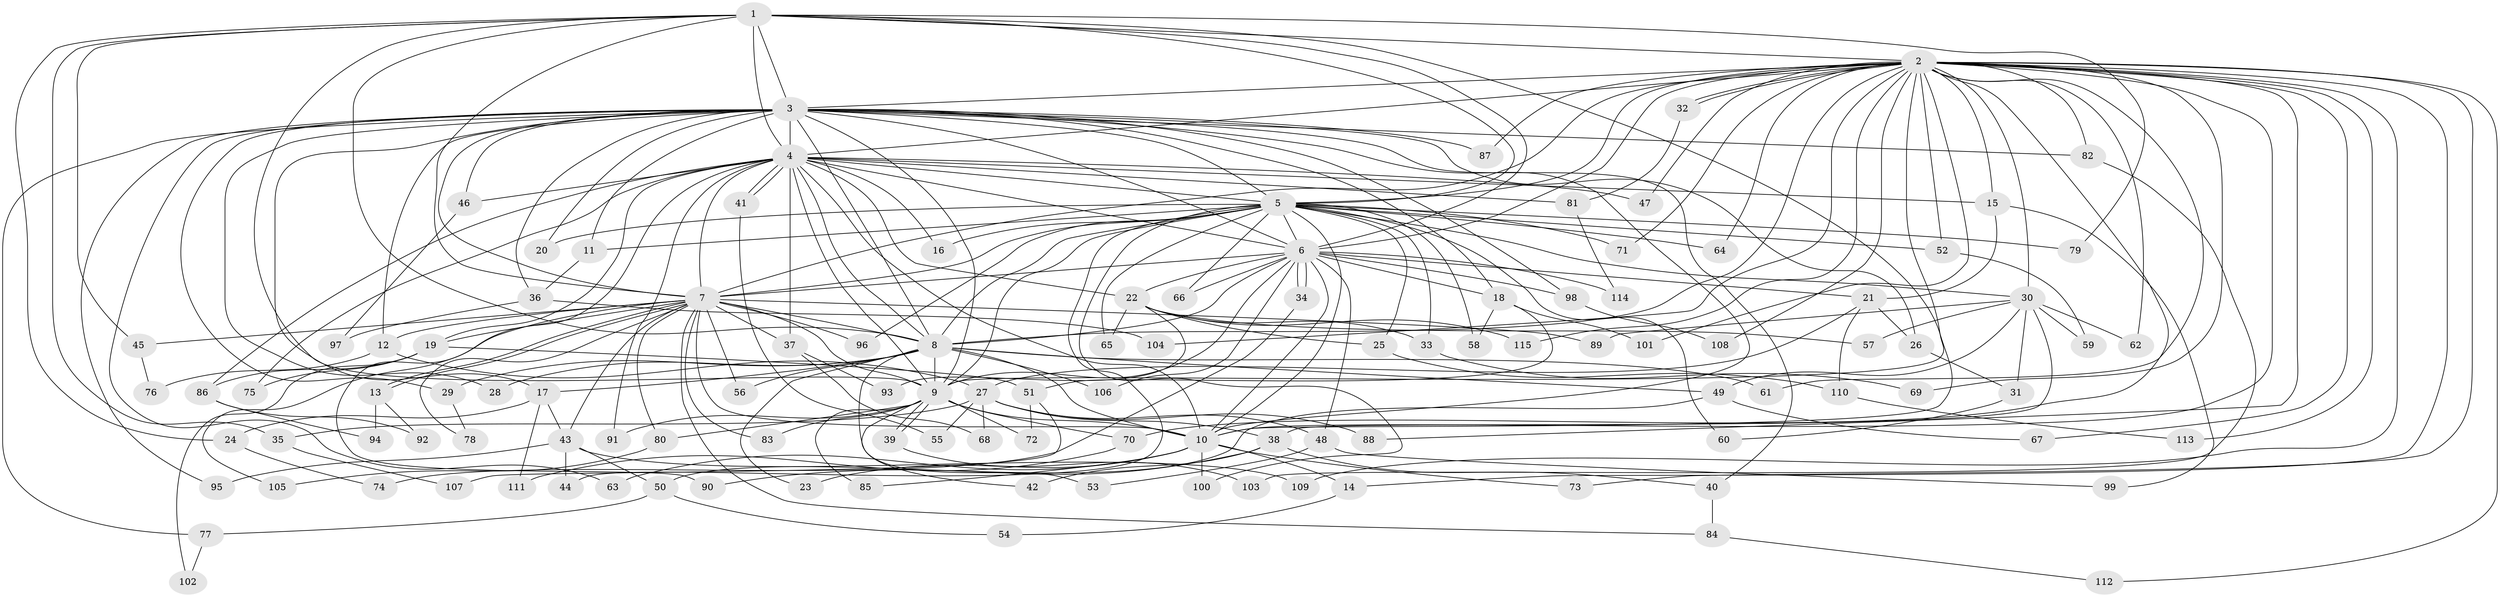 // coarse degree distribution, {13: 0.022222222222222223, 31: 0.011111111111111112, 25: 0.022222222222222223, 22: 0.011111111111111112, 24: 0.011111111111111112, 18: 0.011111111111111112, 17: 0.011111111111111112, 16: 0.011111111111111112, 4: 0.1, 3: 0.17777777777777778, 2: 0.5111111111111111, 5: 0.03333333333333333, 6: 0.022222222222222223, 8: 0.03333333333333333, 9: 0.011111111111111112}
// Generated by graph-tools (version 1.1) at 2025/23/03/03/25 07:23:37]
// undirected, 115 vertices, 255 edges
graph export_dot {
graph [start="1"]
  node [color=gray90,style=filled];
  1;
  2;
  3;
  4;
  5;
  6;
  7;
  8;
  9;
  10;
  11;
  12;
  13;
  14;
  15;
  16;
  17;
  18;
  19;
  20;
  21;
  22;
  23;
  24;
  25;
  26;
  27;
  28;
  29;
  30;
  31;
  32;
  33;
  34;
  35;
  36;
  37;
  38;
  39;
  40;
  41;
  42;
  43;
  44;
  45;
  46;
  47;
  48;
  49;
  50;
  51;
  52;
  53;
  54;
  55;
  56;
  57;
  58;
  59;
  60;
  61;
  62;
  63;
  64;
  65;
  66;
  67;
  68;
  69;
  70;
  71;
  72;
  73;
  74;
  75;
  76;
  77;
  78;
  79;
  80;
  81;
  82;
  83;
  84;
  85;
  86;
  87;
  88;
  89;
  90;
  91;
  92;
  93;
  94;
  95;
  96;
  97;
  98;
  99;
  100;
  101;
  102;
  103;
  104;
  105;
  106;
  107;
  108;
  109;
  110;
  111;
  112;
  113;
  114;
  115;
  1 -- 2;
  1 -- 3;
  1 -- 4;
  1 -- 5;
  1 -- 6;
  1 -- 7;
  1 -- 8;
  1 -- 9;
  1 -- 10;
  1 -- 24;
  1 -- 35;
  1 -- 45;
  1 -- 79;
  2 -- 3;
  2 -- 4;
  2 -- 5;
  2 -- 6;
  2 -- 7;
  2 -- 8;
  2 -- 9;
  2 -- 10;
  2 -- 14;
  2 -- 15;
  2 -- 30;
  2 -- 32;
  2 -- 32;
  2 -- 47;
  2 -- 52;
  2 -- 61;
  2 -- 62;
  2 -- 64;
  2 -- 67;
  2 -- 69;
  2 -- 70;
  2 -- 71;
  2 -- 73;
  2 -- 82;
  2 -- 87;
  2 -- 88;
  2 -- 101;
  2 -- 104;
  2 -- 108;
  2 -- 109;
  2 -- 112;
  2 -- 113;
  2 -- 115;
  3 -- 4;
  3 -- 5;
  3 -- 6;
  3 -- 7;
  3 -- 8;
  3 -- 9;
  3 -- 10;
  3 -- 11;
  3 -- 12;
  3 -- 17;
  3 -- 18;
  3 -- 20;
  3 -- 26;
  3 -- 28;
  3 -- 29;
  3 -- 36;
  3 -- 40;
  3 -- 46;
  3 -- 63;
  3 -- 77;
  3 -- 82;
  3 -- 87;
  3 -- 95;
  3 -- 98;
  4 -- 5;
  4 -- 6;
  4 -- 7;
  4 -- 8;
  4 -- 9;
  4 -- 10;
  4 -- 15;
  4 -- 16;
  4 -- 19;
  4 -- 22;
  4 -- 37;
  4 -- 41;
  4 -- 41;
  4 -- 46;
  4 -- 47;
  4 -- 75;
  4 -- 81;
  4 -- 86;
  4 -- 90;
  4 -- 91;
  5 -- 6;
  5 -- 7;
  5 -- 8;
  5 -- 9;
  5 -- 10;
  5 -- 11;
  5 -- 16;
  5 -- 20;
  5 -- 25;
  5 -- 30;
  5 -- 33;
  5 -- 44;
  5 -- 52;
  5 -- 58;
  5 -- 60;
  5 -- 64;
  5 -- 65;
  5 -- 66;
  5 -- 71;
  5 -- 79;
  5 -- 96;
  5 -- 100;
  6 -- 7;
  6 -- 8;
  6 -- 9;
  6 -- 10;
  6 -- 18;
  6 -- 21;
  6 -- 22;
  6 -- 34;
  6 -- 34;
  6 -- 48;
  6 -- 66;
  6 -- 98;
  6 -- 106;
  6 -- 114;
  7 -- 8;
  7 -- 9;
  7 -- 10;
  7 -- 12;
  7 -- 13;
  7 -- 13;
  7 -- 19;
  7 -- 37;
  7 -- 43;
  7 -- 45;
  7 -- 56;
  7 -- 78;
  7 -- 80;
  7 -- 83;
  7 -- 84;
  7 -- 89;
  7 -- 96;
  7 -- 105;
  8 -- 9;
  8 -- 10;
  8 -- 17;
  8 -- 23;
  8 -- 28;
  8 -- 29;
  8 -- 49;
  8 -- 53;
  8 -- 56;
  8 -- 61;
  8 -- 106;
  9 -- 10;
  9 -- 39;
  9 -- 39;
  9 -- 42;
  9 -- 70;
  9 -- 72;
  9 -- 80;
  9 -- 83;
  9 -- 85;
  9 -- 91;
  10 -- 14;
  10 -- 23;
  10 -- 63;
  10 -- 73;
  10 -- 85;
  10 -- 100;
  11 -- 36;
  12 -- 27;
  12 -- 76;
  13 -- 92;
  13 -- 94;
  14 -- 54;
  15 -- 21;
  15 -- 99;
  17 -- 24;
  17 -- 43;
  17 -- 111;
  18 -- 51;
  18 -- 58;
  18 -- 101;
  19 -- 51;
  19 -- 75;
  19 -- 86;
  19 -- 102;
  21 -- 26;
  21 -- 27;
  21 -- 110;
  22 -- 25;
  22 -- 33;
  22 -- 57;
  22 -- 65;
  22 -- 93;
  22 -- 115;
  24 -- 74;
  25 -- 110;
  26 -- 31;
  27 -- 35;
  27 -- 38;
  27 -- 48;
  27 -- 55;
  27 -- 68;
  27 -- 88;
  29 -- 78;
  30 -- 31;
  30 -- 38;
  30 -- 49;
  30 -- 57;
  30 -- 59;
  30 -- 62;
  30 -- 89;
  31 -- 60;
  32 -- 81;
  33 -- 69;
  34 -- 74;
  35 -- 107;
  36 -- 97;
  36 -- 104;
  37 -- 68;
  37 -- 93;
  38 -- 40;
  38 -- 42;
  38 -- 90;
  39 -- 103;
  40 -- 84;
  41 -- 55;
  43 -- 44;
  43 -- 50;
  43 -- 95;
  43 -- 109;
  45 -- 76;
  46 -- 97;
  48 -- 53;
  48 -- 99;
  49 -- 50;
  49 -- 67;
  50 -- 54;
  50 -- 77;
  51 -- 72;
  51 -- 107;
  52 -- 59;
  70 -- 111;
  77 -- 102;
  80 -- 105;
  81 -- 114;
  82 -- 103;
  84 -- 112;
  86 -- 92;
  86 -- 94;
  98 -- 108;
  110 -- 113;
}

